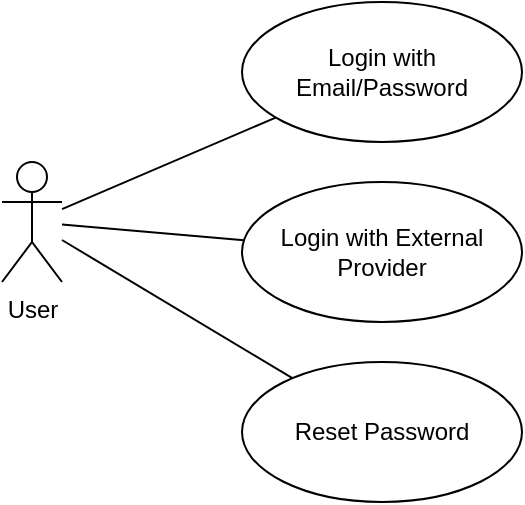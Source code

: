 <mxfile version="22.1.21">
  <diagram id="use-case-diagram" name="Use Case Diagram">
    <mxGraphModel dx="0" dy="0" grid="1" gridSize="10" guides="1" tooltips="1" connect="1" arrows="1" fold="1" page="1" pageScale="1" pageWidth="850" pageHeight="1100" math="0" shadow="0">
      <root>
        <mxCell id="0"/>
        <mxCell id="1" parent="0"/>
        
        <!-- Actor -->
        <mxCell id="2" value="User" style="shape=umlActor;verticalLabelPosition=bottom;verticalAlign=top;html=1;" vertex="1" parent="1">
          <mxGeometry x="120" y="200" width="30" height="60" as="geometry"/>
        </mxCell>

        <!-- Use Cases -->
        <mxCell id="3" value="Login with Email/Password" style="ellipse;whiteSpace=wrap;html=1;" vertex="1" parent="1">
          <mxGeometry x="240" y="120" width="140" height="70" as="geometry"/>
        </mxCell>
        
        <mxCell id="4" value="Login with External Provider" style="ellipse;whiteSpace=wrap;html=1;" vertex="1" parent="1">
          <mxGeometry x="240" y="210" width="140" height="70" as="geometry"/>
        </mxCell>

        <mxCell id="5" value="Reset Password" style="ellipse;whiteSpace=wrap;html=1;" vertex="1" parent="1">
          <mxGeometry x="240" y="300" width="140" height="70" as="geometry"/>
        </mxCell>

        <!-- Connections -->
        <mxCell id="6" value="" style="endArrow=none;html=1;rounded=0;" edge="1" parent="1" source="2" target="3">
          <mxGeometry width="50" height="50" relative="1" as="geometry"/>
        </mxCell>
        
        <mxCell id="7" value="" style="endArrow=none;html=1;rounded=0;" edge="1" parent="1" source="2" target="4">
          <mxGeometry width="50" height="50" relative="1" as="geometry"/>
        </mxCell>

        <mxCell id="8" value="" style="endArrow=none;html=1;rounded=0;" edge="1" parent="1" source="2" target="5">
          <mxGeometry width="50" height="50" relative="1" as="geometry"/>
        </mxCell>
      </root>
    </mxGraphModel>
  </diagram>
</mxfile>